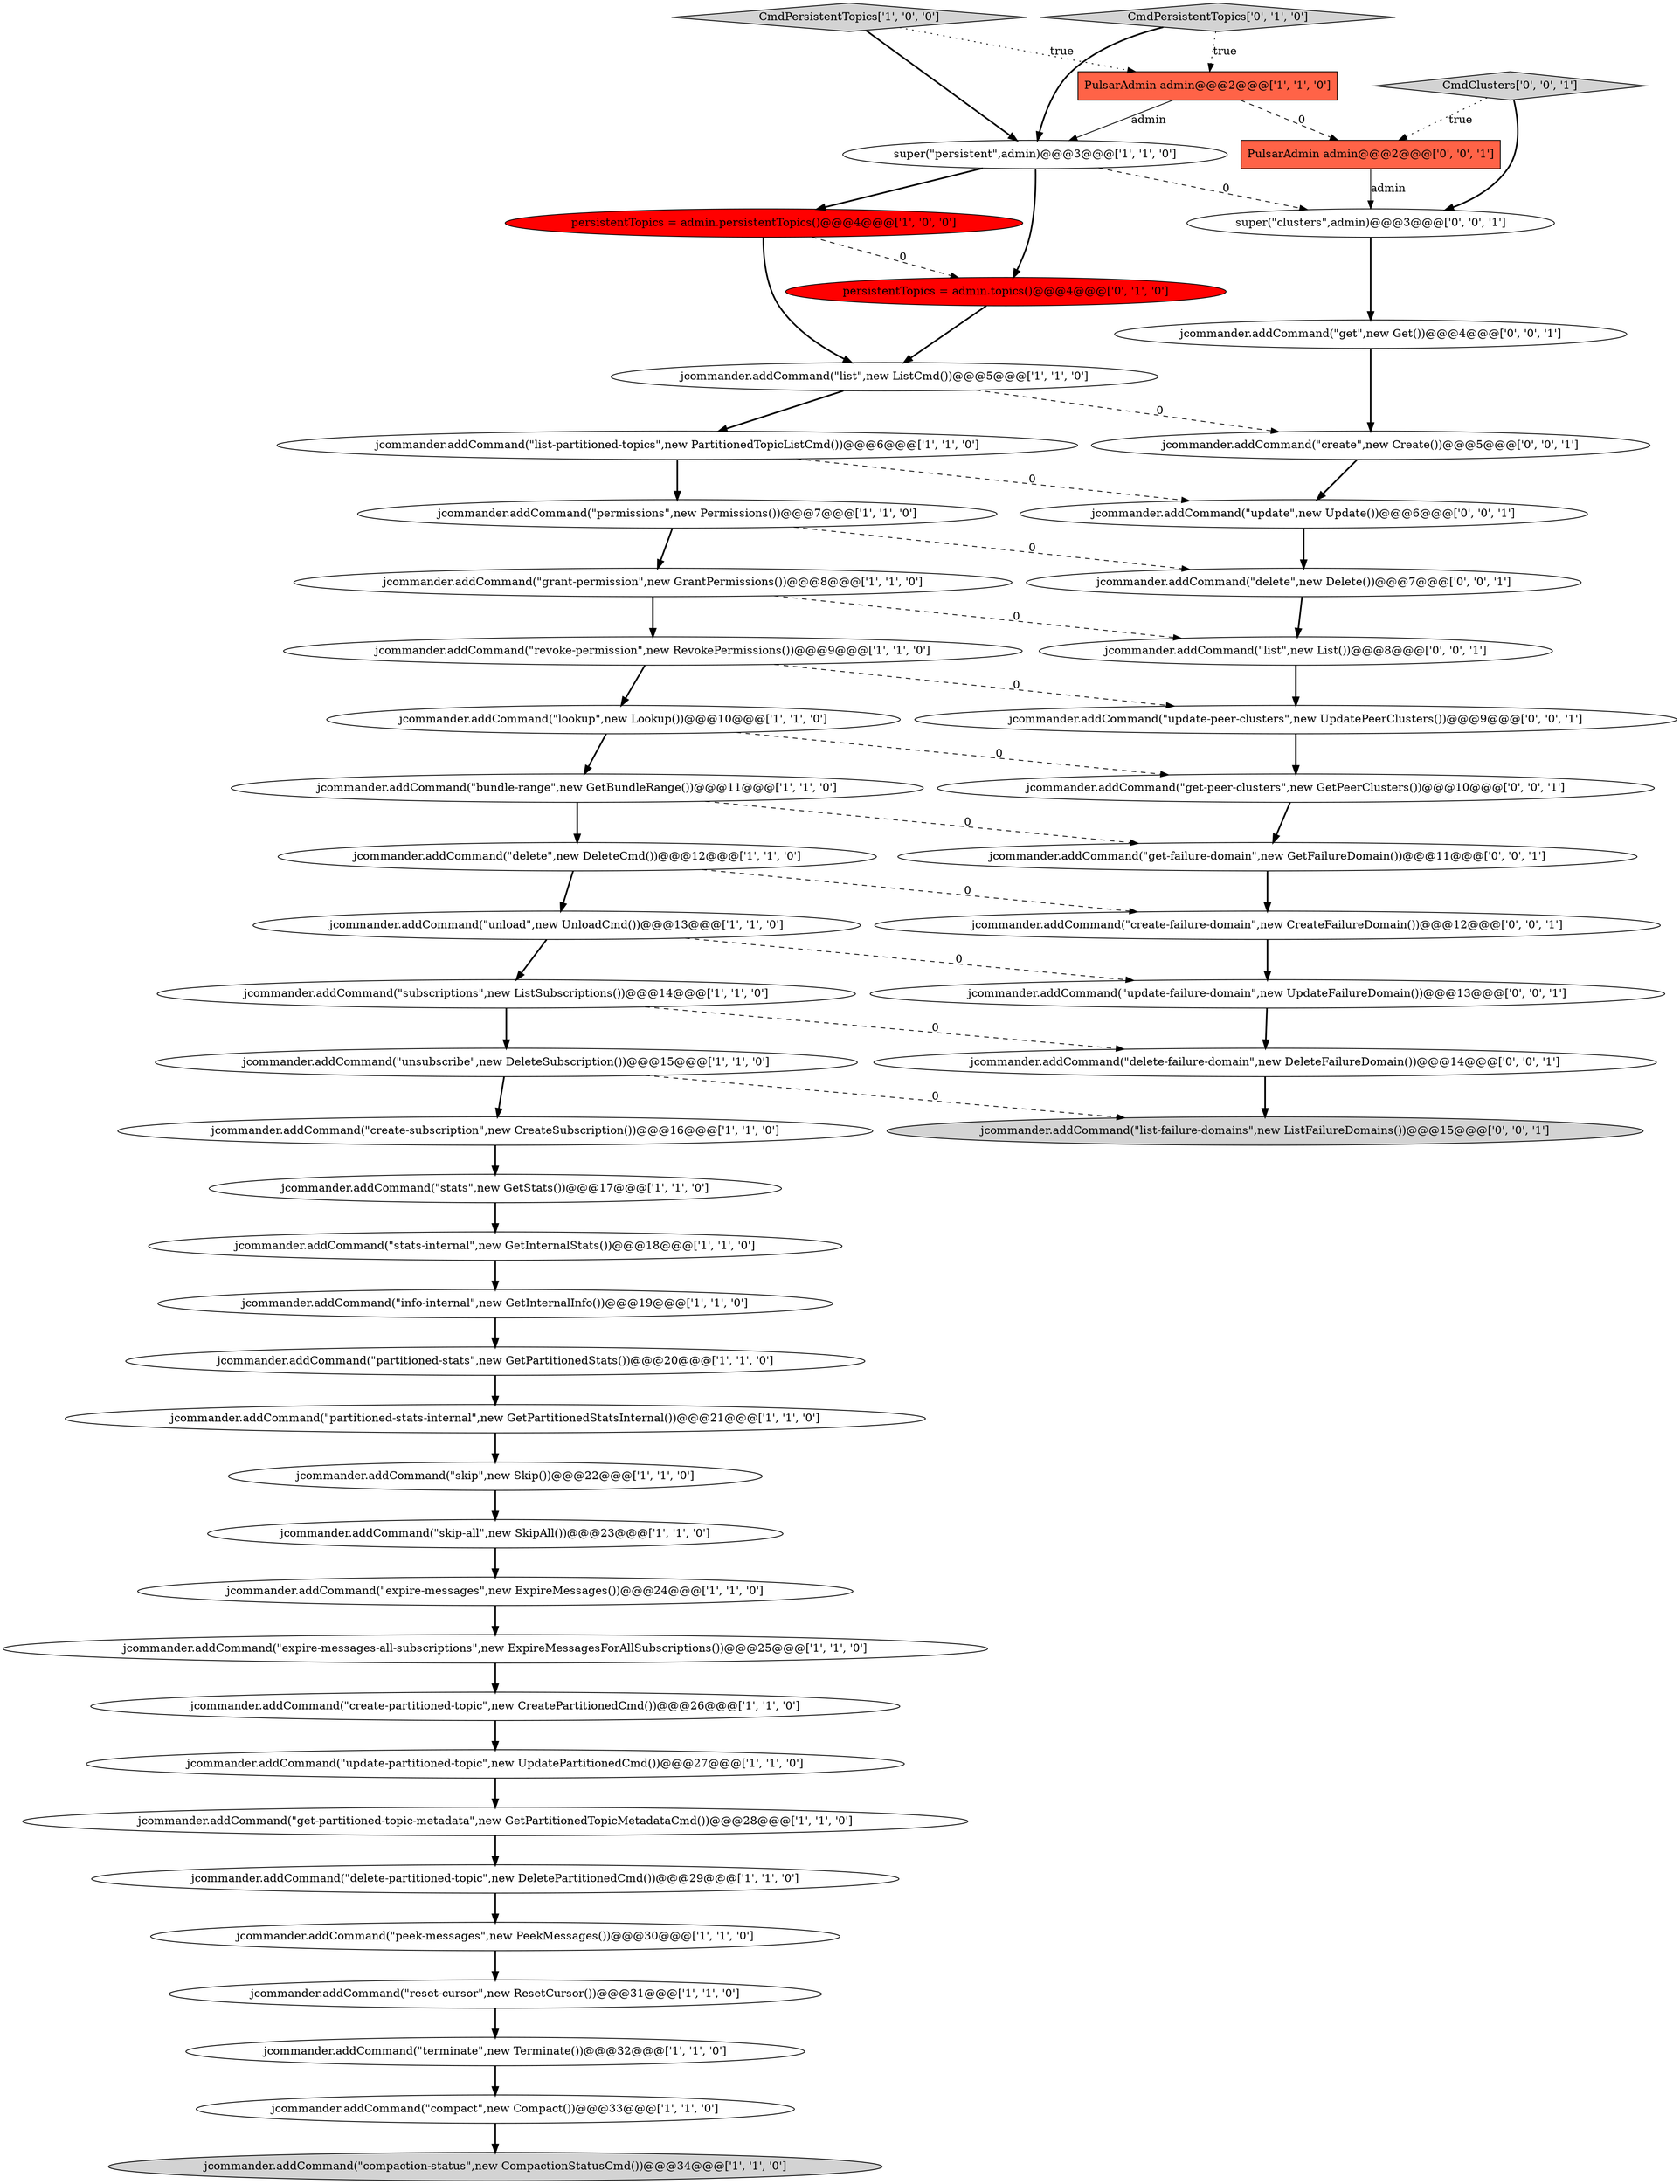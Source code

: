 digraph {
20 [style = filled, label = "jcommander.addCommand(\"get-partitioned-topic-metadata\",new GetPartitionedTopicMetadataCmd())@@@28@@@['1', '1', '0']", fillcolor = white, shape = ellipse image = "AAA0AAABBB1BBB"];
0 [style = filled, label = "super(\"persistent\",admin)@@@3@@@['1', '1', '0']", fillcolor = white, shape = ellipse image = "AAA0AAABBB1BBB"];
25 [style = filled, label = "jcommander.addCommand(\"compaction-status\",new CompactionStatusCmd())@@@34@@@['1', '1', '0']", fillcolor = lightgray, shape = ellipse image = "AAA0AAABBB1BBB"];
15 [style = filled, label = "jcommander.addCommand(\"list-partitioned-topics\",new PartitionedTopicListCmd())@@@6@@@['1', '1', '0']", fillcolor = white, shape = ellipse image = "AAA0AAABBB1BBB"];
42 [style = filled, label = "PulsarAdmin admin@@@2@@@['0', '0', '1']", fillcolor = tomato, shape = box image = "AAA0AAABBB3BBB"];
41 [style = filled, label = "jcommander.addCommand(\"list\",new List())@@@8@@@['0', '0', '1']", fillcolor = white, shape = ellipse image = "AAA0AAABBB3BBB"];
34 [style = filled, label = "persistentTopics = admin.topics()@@@4@@@['0', '1', '0']", fillcolor = red, shape = ellipse image = "AAA1AAABBB2BBB"];
45 [style = filled, label = "jcommander.addCommand(\"create\",new Create())@@@5@@@['0', '0', '1']", fillcolor = white, shape = ellipse image = "AAA0AAABBB3BBB"];
46 [style = filled, label = "jcommander.addCommand(\"get-failure-domain\",new GetFailureDomain())@@@11@@@['0', '0', '1']", fillcolor = white, shape = ellipse image = "AAA0AAABBB3BBB"];
29 [style = filled, label = "jcommander.addCommand(\"delete\",new DeleteCmd())@@@12@@@['1', '1', '0']", fillcolor = white, shape = ellipse image = "AAA0AAABBB1BBB"];
48 [style = filled, label = "jcommander.addCommand(\"update-failure-domain\",new UpdateFailureDomain())@@@13@@@['0', '0', '1']", fillcolor = white, shape = ellipse image = "AAA0AAABBB3BBB"];
22 [style = filled, label = "jcommander.addCommand(\"unload\",new UnloadCmd())@@@13@@@['1', '1', '0']", fillcolor = white, shape = ellipse image = "AAA0AAABBB1BBB"];
1 [style = filled, label = "jcommander.addCommand(\"list\",new ListCmd())@@@5@@@['1', '1', '0']", fillcolor = white, shape = ellipse image = "AAA0AAABBB1BBB"];
4 [style = filled, label = "jcommander.addCommand(\"create-partitioned-topic\",new CreatePartitionedCmd())@@@26@@@['1', '1', '0']", fillcolor = white, shape = ellipse image = "AAA0AAABBB1BBB"];
24 [style = filled, label = "jcommander.addCommand(\"permissions\",new Permissions())@@@7@@@['1', '1', '0']", fillcolor = white, shape = ellipse image = "AAA0AAABBB1BBB"];
33 [style = filled, label = "jcommander.addCommand(\"stats-internal\",new GetInternalStats())@@@18@@@['1', '1', '0']", fillcolor = white, shape = ellipse image = "AAA0AAABBB1BBB"];
50 [style = filled, label = "super(\"clusters\",admin)@@@3@@@['0', '0', '1']", fillcolor = white, shape = ellipse image = "AAA0AAABBB3BBB"];
36 [style = filled, label = "CmdClusters['0', '0', '1']", fillcolor = lightgray, shape = diamond image = "AAA0AAABBB3BBB"];
12 [style = filled, label = "jcommander.addCommand(\"terminate\",new Terminate())@@@32@@@['1', '1', '0']", fillcolor = white, shape = ellipse image = "AAA0AAABBB1BBB"];
3 [style = filled, label = "jcommander.addCommand(\"update-partitioned-topic\",new UpdatePartitionedCmd())@@@27@@@['1', '1', '0']", fillcolor = white, shape = ellipse image = "AAA0AAABBB1BBB"];
5 [style = filled, label = "jcommander.addCommand(\"info-internal\",new GetInternalInfo())@@@19@@@['1', '1', '0']", fillcolor = white, shape = ellipse image = "AAA0AAABBB1BBB"];
14 [style = filled, label = "jcommander.addCommand(\"expire-messages\",new ExpireMessages())@@@24@@@['1', '1', '0']", fillcolor = white, shape = ellipse image = "AAA0AAABBB1BBB"];
38 [style = filled, label = "jcommander.addCommand(\"delete-failure-domain\",new DeleteFailureDomain())@@@14@@@['0', '0', '1']", fillcolor = white, shape = ellipse image = "AAA0AAABBB3BBB"];
44 [style = filled, label = "jcommander.addCommand(\"update\",new Update())@@@6@@@['0', '0', '1']", fillcolor = white, shape = ellipse image = "AAA0AAABBB3BBB"];
18 [style = filled, label = "jcommander.addCommand(\"compact\",new Compact())@@@33@@@['1', '1', '0']", fillcolor = white, shape = ellipse image = "AAA0AAABBB1BBB"];
2 [style = filled, label = "jcommander.addCommand(\"partitioned-stats-internal\",new GetPartitionedStatsInternal())@@@21@@@['1', '1', '0']", fillcolor = white, shape = ellipse image = "AAA0AAABBB1BBB"];
27 [style = filled, label = "jcommander.addCommand(\"skip\",new Skip())@@@22@@@['1', '1', '0']", fillcolor = white, shape = ellipse image = "AAA0AAABBB1BBB"];
37 [style = filled, label = "jcommander.addCommand(\"list-failure-domains\",new ListFailureDomains())@@@15@@@['0', '0', '1']", fillcolor = lightgray, shape = ellipse image = "AAA0AAABBB3BBB"];
21 [style = filled, label = "jcommander.addCommand(\"peek-messages\",new PeekMessages())@@@30@@@['1', '1', '0']", fillcolor = white, shape = ellipse image = "AAA0AAABBB1BBB"];
26 [style = filled, label = "jcommander.addCommand(\"create-subscription\",new CreateSubscription())@@@16@@@['1', '1', '0']", fillcolor = white, shape = ellipse image = "AAA0AAABBB1BBB"];
23 [style = filled, label = "CmdPersistentTopics['1', '0', '0']", fillcolor = lightgray, shape = diamond image = "AAA0AAABBB1BBB"];
32 [style = filled, label = "jcommander.addCommand(\"grant-permission\",new GrantPermissions())@@@8@@@['1', '1', '0']", fillcolor = white, shape = ellipse image = "AAA0AAABBB1BBB"];
6 [style = filled, label = "jcommander.addCommand(\"expire-messages-all-subscriptions\",new ExpireMessagesForAllSubscriptions())@@@25@@@['1', '1', '0']", fillcolor = white, shape = ellipse image = "AAA0AAABBB1BBB"];
40 [style = filled, label = "jcommander.addCommand(\"delete\",new Delete())@@@7@@@['0', '0', '1']", fillcolor = white, shape = ellipse image = "AAA0AAABBB3BBB"];
7 [style = filled, label = "jcommander.addCommand(\"stats\",new GetStats())@@@17@@@['1', '1', '0']", fillcolor = white, shape = ellipse image = "AAA0AAABBB1BBB"];
28 [style = filled, label = "jcommander.addCommand(\"delete-partitioned-topic\",new DeletePartitionedCmd())@@@29@@@['1', '1', '0']", fillcolor = white, shape = ellipse image = "AAA0AAABBB1BBB"];
43 [style = filled, label = "jcommander.addCommand(\"get\",new Get())@@@4@@@['0', '0', '1']", fillcolor = white, shape = ellipse image = "AAA0AAABBB3BBB"];
49 [style = filled, label = "jcommander.addCommand(\"update-peer-clusters\",new UpdatePeerClusters())@@@9@@@['0', '0', '1']", fillcolor = white, shape = ellipse image = "AAA0AAABBB3BBB"];
39 [style = filled, label = "jcommander.addCommand(\"get-peer-clusters\",new GetPeerClusters())@@@10@@@['0', '0', '1']", fillcolor = white, shape = ellipse image = "AAA0AAABBB3BBB"];
11 [style = filled, label = "jcommander.addCommand(\"lookup\",new Lookup())@@@10@@@['1', '1', '0']", fillcolor = white, shape = ellipse image = "AAA0AAABBB1BBB"];
17 [style = filled, label = "PulsarAdmin admin@@@2@@@['1', '1', '0']", fillcolor = tomato, shape = box image = "AAA0AAABBB1BBB"];
13 [style = filled, label = "jcommander.addCommand(\"partitioned-stats\",new GetPartitionedStats())@@@20@@@['1', '1', '0']", fillcolor = white, shape = ellipse image = "AAA0AAABBB1BBB"];
35 [style = filled, label = "CmdPersistentTopics['0', '1', '0']", fillcolor = lightgray, shape = diamond image = "AAA0AAABBB2BBB"];
19 [style = filled, label = "jcommander.addCommand(\"subscriptions\",new ListSubscriptions())@@@14@@@['1', '1', '0']", fillcolor = white, shape = ellipse image = "AAA0AAABBB1BBB"];
16 [style = filled, label = "jcommander.addCommand(\"reset-cursor\",new ResetCursor())@@@31@@@['1', '1', '0']", fillcolor = white, shape = ellipse image = "AAA0AAABBB1BBB"];
30 [style = filled, label = "jcommander.addCommand(\"skip-all\",new SkipAll())@@@23@@@['1', '1', '0']", fillcolor = white, shape = ellipse image = "AAA0AAABBB1BBB"];
10 [style = filled, label = "persistentTopics = admin.persistentTopics()@@@4@@@['1', '0', '0']", fillcolor = red, shape = ellipse image = "AAA1AAABBB1BBB"];
8 [style = filled, label = "jcommander.addCommand(\"bundle-range\",new GetBundleRange())@@@11@@@['1', '1', '0']", fillcolor = white, shape = ellipse image = "AAA0AAABBB1BBB"];
9 [style = filled, label = "jcommander.addCommand(\"unsubscribe\",new DeleteSubscription())@@@15@@@['1', '1', '0']", fillcolor = white, shape = ellipse image = "AAA0AAABBB1BBB"];
47 [style = filled, label = "jcommander.addCommand(\"create-failure-domain\",new CreateFailureDomain())@@@12@@@['0', '0', '1']", fillcolor = white, shape = ellipse image = "AAA0AAABBB3BBB"];
31 [style = filled, label = "jcommander.addCommand(\"revoke-permission\",new RevokePermissions())@@@9@@@['1', '1', '0']", fillcolor = white, shape = ellipse image = "AAA0AAABBB1BBB"];
4->3 [style = bold, label=""];
50->43 [style = bold, label=""];
39->46 [style = bold, label=""];
26->7 [style = bold, label=""];
22->19 [style = bold, label=""];
47->48 [style = bold, label=""];
10->34 [style = dashed, label="0"];
34->1 [style = bold, label=""];
1->15 [style = bold, label=""];
27->30 [style = bold, label=""];
24->32 [style = bold, label=""];
20->28 [style = bold, label=""];
44->40 [style = bold, label=""];
15->44 [style = dashed, label="0"];
41->49 [style = bold, label=""];
24->40 [style = dashed, label="0"];
32->41 [style = dashed, label="0"];
36->42 [style = dotted, label="true"];
33->5 [style = bold, label=""];
8->46 [style = dashed, label="0"];
46->47 [style = bold, label=""];
17->42 [style = dashed, label="0"];
23->0 [style = bold, label=""];
45->44 [style = bold, label=""];
1->45 [style = dashed, label="0"];
22->48 [style = dashed, label="0"];
31->11 [style = bold, label=""];
43->45 [style = bold, label=""];
9->37 [style = dashed, label="0"];
9->26 [style = bold, label=""];
7->33 [style = bold, label=""];
6->4 [style = bold, label=""];
0->34 [style = bold, label=""];
35->0 [style = bold, label=""];
0->10 [style = bold, label=""];
3->20 [style = bold, label=""];
28->21 [style = bold, label=""];
49->39 [style = bold, label=""];
29->47 [style = dashed, label="0"];
48->38 [style = bold, label=""];
19->38 [style = dashed, label="0"];
19->9 [style = bold, label=""];
38->37 [style = bold, label=""];
11->39 [style = dashed, label="0"];
15->24 [style = bold, label=""];
5->13 [style = bold, label=""];
40->41 [style = bold, label=""];
12->18 [style = bold, label=""];
18->25 [style = bold, label=""];
21->16 [style = bold, label=""];
2->27 [style = bold, label=""];
30->14 [style = bold, label=""];
42->50 [style = solid, label="admin"];
11->8 [style = bold, label=""];
35->17 [style = dotted, label="true"];
36->50 [style = bold, label=""];
29->22 [style = bold, label=""];
23->17 [style = dotted, label="true"];
10->1 [style = bold, label=""];
0->50 [style = dashed, label="0"];
16->12 [style = bold, label=""];
8->29 [style = bold, label=""];
32->31 [style = bold, label=""];
17->0 [style = solid, label="admin"];
14->6 [style = bold, label=""];
31->49 [style = dashed, label="0"];
13->2 [style = bold, label=""];
}

